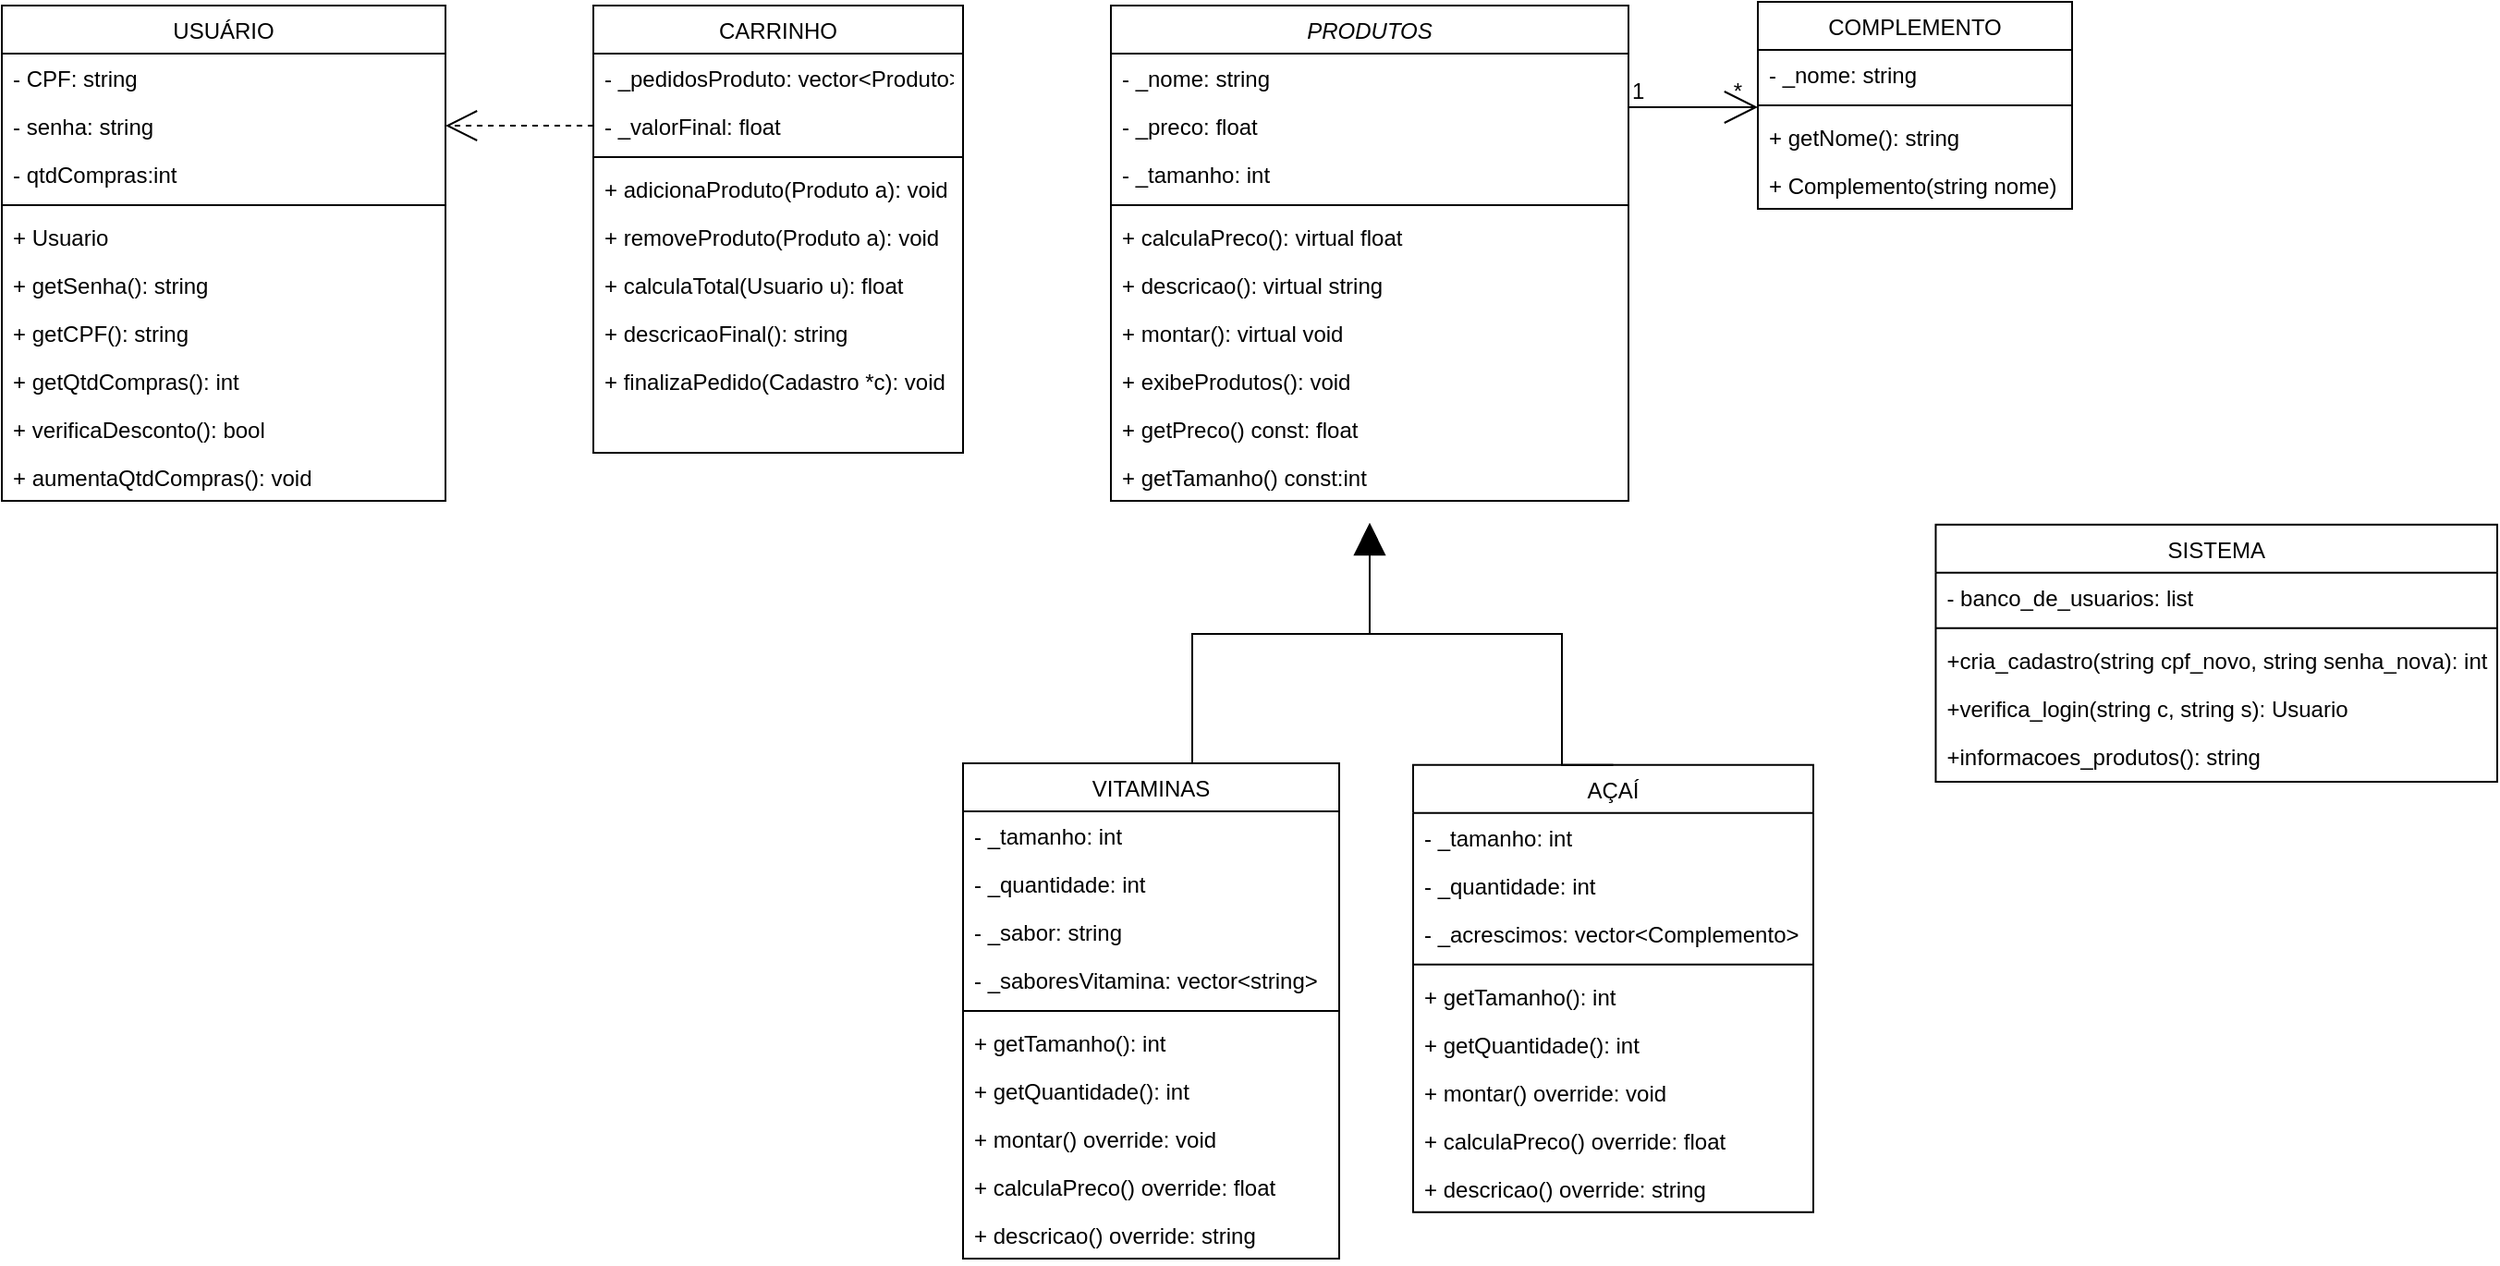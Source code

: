 <mxfile version="20.6.0" type="device"><diagram id="C5RBs43oDa-KdzZeNtuy" name="Page-1"><mxGraphModel dx="1827" dy="704" grid="1" gridSize="10" guides="1" tooltips="1" connect="1" arrows="1" fold="1" page="1" pageScale="1" pageWidth="1654" pageHeight="2336" math="0" shadow="0"><root><mxCell id="WIyWlLk6GJQsqaUBKTNV-0"/><mxCell id="WIyWlLk6GJQsqaUBKTNV-1" parent="WIyWlLk6GJQsqaUBKTNV-0"/><mxCell id="zkfFHV4jXpPFQw0GAbJ--0" value="PRODUTOS" style="swimlane;fontStyle=2;align=center;verticalAlign=top;childLayout=stackLayout;horizontal=1;startSize=26;horizontalStack=0;resizeParent=1;resizeLast=0;collapsible=1;marginBottom=0;rounded=0;shadow=0;strokeWidth=1;" parent="WIyWlLk6GJQsqaUBKTNV-1" vertex="1"><mxGeometry x="840" y="320" width="280" height="268" as="geometry"><mxRectangle x="220" y="120" width="160" height="26" as="alternateBounds"/></mxGeometry></mxCell><mxCell id="zkfFHV4jXpPFQw0GAbJ--3" value="- _nome: string" style="text;align=left;verticalAlign=top;spacingLeft=4;spacingRight=4;overflow=hidden;rotatable=0;points=[[0,0.5],[1,0.5]];portConstraint=eastwest;rounded=0;shadow=0;html=0;" parent="zkfFHV4jXpPFQw0GAbJ--0" vertex="1"><mxGeometry y="26" width="280" height="26" as="geometry"/></mxCell><mxCell id="STIzrpk7gZ1dZnTW2SCc-5" value="- _preco: float" style="text;align=left;verticalAlign=top;spacingLeft=4;spacingRight=4;overflow=hidden;rotatable=0;points=[[0,0.5],[1,0.5]];portConstraint=eastwest;rounded=0;shadow=0;html=0;" vertex="1" parent="zkfFHV4jXpPFQw0GAbJ--0"><mxGeometry y="52" width="280" height="26" as="geometry"/></mxCell><mxCell id="STIzrpk7gZ1dZnTW2SCc-6" value="- _tamanho: int" style="text;align=left;verticalAlign=top;spacingLeft=4;spacingRight=4;overflow=hidden;rotatable=0;points=[[0,0.5],[1,0.5]];portConstraint=eastwest;rounded=0;shadow=0;html=0;" vertex="1" parent="zkfFHV4jXpPFQw0GAbJ--0"><mxGeometry y="78" width="280" height="26" as="geometry"/></mxCell><mxCell id="zkfFHV4jXpPFQw0GAbJ--4" value="" style="line;html=1;strokeWidth=1;align=left;verticalAlign=middle;spacingTop=-1;spacingLeft=3;spacingRight=3;rotatable=0;labelPosition=right;points=[];portConstraint=eastwest;" parent="zkfFHV4jXpPFQw0GAbJ--0" vertex="1"><mxGeometry y="104" width="280" height="8" as="geometry"/></mxCell><mxCell id="2W2O7efLA2-KB0Ci3Ubi-0" value="+ calculaPreco(): virtual float" style="text;align=left;verticalAlign=top;spacingLeft=4;spacingRight=4;overflow=hidden;rotatable=0;points=[[0,0.5],[1,0.5]];portConstraint=eastwest;" parent="zkfFHV4jXpPFQw0GAbJ--0" vertex="1"><mxGeometry y="112" width="280" height="26" as="geometry"/></mxCell><mxCell id="zkfFHV4jXpPFQw0GAbJ--5" value="+ descricao(): virtual string" style="text;align=left;verticalAlign=top;spacingLeft=4;spacingRight=4;overflow=hidden;rotatable=0;points=[[0,0.5],[1,0.5]];portConstraint=eastwest;" parent="zkfFHV4jXpPFQw0GAbJ--0" vertex="1"><mxGeometry y="138" width="280" height="26" as="geometry"/></mxCell><mxCell id="2W2O7efLA2-KB0Ci3Ubi-1" value="+ montar(): virtual void" style="text;align=left;verticalAlign=top;spacingLeft=4;spacingRight=4;overflow=hidden;rotatable=0;points=[[0,0.5],[1,0.5]];portConstraint=eastwest;" parent="zkfFHV4jXpPFQw0GAbJ--0" vertex="1"><mxGeometry y="164" width="280" height="26" as="geometry"/></mxCell><mxCell id="STIzrpk7gZ1dZnTW2SCc-7" value="+ exibeProdutos(): void" style="text;align=left;verticalAlign=top;spacingLeft=4;spacingRight=4;overflow=hidden;rotatable=0;points=[[0,0.5],[1,0.5]];portConstraint=eastwest;" vertex="1" parent="zkfFHV4jXpPFQw0GAbJ--0"><mxGeometry y="190" width="280" height="26" as="geometry"/></mxCell><mxCell id="STIzrpk7gZ1dZnTW2SCc-8" value="+ getPreco() const: float" style="text;align=left;verticalAlign=top;spacingLeft=4;spacingRight=4;overflow=hidden;rotatable=0;points=[[0,0.5],[1,0.5]];portConstraint=eastwest;" vertex="1" parent="zkfFHV4jXpPFQw0GAbJ--0"><mxGeometry y="216" width="280" height="26" as="geometry"/></mxCell><mxCell id="STIzrpk7gZ1dZnTW2SCc-9" value="+ getTamanho() const:int" style="text;align=left;verticalAlign=top;spacingLeft=4;spacingRight=4;overflow=hidden;rotatable=0;points=[[0,0.5],[1,0.5]];portConstraint=eastwest;" vertex="1" parent="zkfFHV4jXpPFQw0GAbJ--0"><mxGeometry y="242" width="280" height="26" as="geometry"/></mxCell><mxCell id="zkfFHV4jXpPFQw0GAbJ--17" value="COMPLEMENTO" style="swimlane;fontStyle=0;align=center;verticalAlign=top;childLayout=stackLayout;horizontal=1;startSize=26;horizontalStack=0;resizeParent=1;resizeLast=0;collapsible=1;marginBottom=0;rounded=0;shadow=0;strokeWidth=1;" parent="WIyWlLk6GJQsqaUBKTNV-1" vertex="1"><mxGeometry x="1190" y="318" width="170" height="112" as="geometry"><mxRectangle x="550" y="140" width="160" height="26" as="alternateBounds"/></mxGeometry></mxCell><mxCell id="zkfFHV4jXpPFQw0GAbJ--18" value="- _nome: string" style="text;align=left;verticalAlign=top;spacingLeft=4;spacingRight=4;overflow=hidden;rotatable=0;points=[[0,0.5],[1,0.5]];portConstraint=eastwest;" parent="zkfFHV4jXpPFQw0GAbJ--17" vertex="1"><mxGeometry y="26" width="170" height="26" as="geometry"/></mxCell><mxCell id="zkfFHV4jXpPFQw0GAbJ--23" value="" style="line;html=1;strokeWidth=1;align=left;verticalAlign=middle;spacingTop=-1;spacingLeft=3;spacingRight=3;rotatable=0;labelPosition=right;points=[];portConstraint=eastwest;" parent="zkfFHV4jXpPFQw0GAbJ--17" vertex="1"><mxGeometry y="52" width="170" height="8" as="geometry"/></mxCell><mxCell id="zkfFHV4jXpPFQw0GAbJ--24" value="+ getNome(): string" style="text;align=left;verticalAlign=top;spacingLeft=4;spacingRight=4;overflow=hidden;rotatable=0;points=[[0,0.5],[1,0.5]];portConstraint=eastwest;" parent="zkfFHV4jXpPFQw0GAbJ--17" vertex="1"><mxGeometry y="60" width="170" height="26" as="geometry"/></mxCell><mxCell id="STIzrpk7gZ1dZnTW2SCc-23" value="+ Complemento(string nome)" style="text;align=left;verticalAlign=top;spacingLeft=4;spacingRight=4;overflow=hidden;rotatable=0;points=[[0,0.5],[1,0.5]];portConstraint=eastwest;" vertex="1" parent="zkfFHV4jXpPFQw0GAbJ--17"><mxGeometry y="86" width="170" height="26" as="geometry"/></mxCell><mxCell id="zkfFHV4jXpPFQw0GAbJ--26" value="" style="endArrow=open;shadow=0;strokeWidth=1;rounded=0;endFill=1;edgeStyle=elbowEdgeStyle;elbow=vertical;endSize=16;" parent="WIyWlLk6GJQsqaUBKTNV-1" source="zkfFHV4jXpPFQw0GAbJ--0" target="zkfFHV4jXpPFQw0GAbJ--17" edge="1"><mxGeometry x="0.5" y="41" relative="1" as="geometry"><mxPoint x="1210" y="482" as="sourcePoint"/><mxPoint x="1370" y="482" as="targetPoint"/><mxPoint x="-40" y="32" as="offset"/></mxGeometry></mxCell><mxCell id="zkfFHV4jXpPFQw0GAbJ--27" value="1" style="resizable=0;align=left;verticalAlign=bottom;labelBackgroundColor=none;fontSize=12;" parent="zkfFHV4jXpPFQw0GAbJ--26" connectable="0" vertex="1"><mxGeometry x="-1" relative="1" as="geometry"><mxPoint as="offset"/></mxGeometry></mxCell><mxCell id="zkfFHV4jXpPFQw0GAbJ--28" value="*" style="resizable=0;align=right;verticalAlign=bottom;labelBackgroundColor=none;fontSize=12;" parent="zkfFHV4jXpPFQw0GAbJ--26" connectable="0" vertex="1"><mxGeometry x="1" relative="1" as="geometry"><mxPoint x="-7" as="offset"/></mxGeometry></mxCell><mxCell id="2W2O7efLA2-KB0Ci3Ubi-6" value="USUÁRIO" style="swimlane;fontStyle=0;align=center;verticalAlign=top;childLayout=stackLayout;horizontal=1;startSize=26;horizontalStack=0;resizeParent=1;resizeLast=0;collapsible=1;marginBottom=0;rounded=0;shadow=0;strokeWidth=1;" parent="WIyWlLk6GJQsqaUBKTNV-1" vertex="1"><mxGeometry x="240" y="320" width="240" height="268" as="geometry"><mxRectangle x="130" y="380" width="160" height="26" as="alternateBounds"/></mxGeometry></mxCell><mxCell id="2W2O7efLA2-KB0Ci3Ubi-7" value="- CPF: string" style="text;align=left;verticalAlign=top;spacingLeft=4;spacingRight=4;overflow=hidden;rotatable=0;points=[[0,0.5],[1,0.5]];portConstraint=eastwest;" parent="2W2O7efLA2-KB0Ci3Ubi-6" vertex="1"><mxGeometry y="26" width="240" height="26" as="geometry"/></mxCell><mxCell id="2W2O7efLA2-KB0Ci3Ubi-8" value="- senha: string" style="text;align=left;verticalAlign=top;spacingLeft=4;spacingRight=4;overflow=hidden;rotatable=0;points=[[0,0.5],[1,0.5]];portConstraint=eastwest;rounded=0;shadow=0;html=0;" parent="2W2O7efLA2-KB0Ci3Ubi-6" vertex="1"><mxGeometry y="52" width="240" height="26" as="geometry"/></mxCell><mxCell id="2W2O7efLA2-KB0Ci3Ubi-13" value="- qtdCompras:int" style="text;align=left;verticalAlign=top;spacingLeft=4;spacingRight=4;overflow=hidden;rotatable=0;points=[[0,0.5],[1,0.5]];portConstraint=eastwest;rounded=0;shadow=0;html=0;" parent="2W2O7efLA2-KB0Ci3Ubi-6" vertex="1"><mxGeometry y="78" width="240" height="26" as="geometry"/></mxCell><mxCell id="2W2O7efLA2-KB0Ci3Ubi-16" value="" style="line;html=1;strokeWidth=1;align=left;verticalAlign=middle;spacingTop=-1;spacingLeft=3;spacingRight=3;rotatable=0;labelPosition=right;points=[];portConstraint=eastwest;" parent="2W2O7efLA2-KB0Ci3Ubi-6" vertex="1"><mxGeometry y="104" width="240" height="8" as="geometry"/></mxCell><mxCell id="2W2O7efLA2-KB0Ci3Ubi-17" value="+ Usuario" style="text;align=left;verticalAlign=top;spacingLeft=4;spacingRight=4;overflow=hidden;rotatable=0;points=[[0,0.5],[1,0.5]];portConstraint=eastwest;" parent="2W2O7efLA2-KB0Ci3Ubi-6" vertex="1"><mxGeometry y="112" width="240" height="26" as="geometry"/></mxCell><mxCell id="2W2O7efLA2-KB0Ci3Ubi-18" value="+ getSenha(): string" style="text;align=left;verticalAlign=top;spacingLeft=4;spacingRight=4;overflow=hidden;rotatable=0;points=[[0,0.5],[1,0.5]];portConstraint=eastwest;rounded=0;shadow=0;html=0;" parent="2W2O7efLA2-KB0Ci3Ubi-6" vertex="1"><mxGeometry y="138" width="240" height="26" as="geometry"/></mxCell><mxCell id="2W2O7efLA2-KB0Ci3Ubi-19" value="+ getCPF(): string" style="text;align=left;verticalAlign=top;spacingLeft=4;spacingRight=4;overflow=hidden;rotatable=0;points=[[0,0.5],[1,0.5]];portConstraint=eastwest;rounded=0;shadow=0;html=0;" parent="2W2O7efLA2-KB0Ci3Ubi-6" vertex="1"><mxGeometry y="164" width="240" height="26" as="geometry"/></mxCell><mxCell id="r3M6E0WN0Lnk4v6JPJmN-32" value="+ getQtdCompras(): int" style="text;align=left;verticalAlign=top;spacingLeft=4;spacingRight=4;overflow=hidden;rotatable=0;points=[[0,0.5],[1,0.5]];portConstraint=eastwest;rounded=0;shadow=0;html=0;" parent="2W2O7efLA2-KB0Ci3Ubi-6" vertex="1"><mxGeometry y="190" width="240" height="26" as="geometry"/></mxCell><mxCell id="r3M6E0WN0Lnk4v6JPJmN-33" value="+ verificaDesconto(): bool&#10;" style="text;align=left;verticalAlign=top;spacingLeft=4;spacingRight=4;overflow=hidden;rotatable=0;points=[[0,0.5],[1,0.5]];portConstraint=eastwest;rounded=0;shadow=0;html=0;" parent="2W2O7efLA2-KB0Ci3Ubi-6" vertex="1"><mxGeometry y="216" width="240" height="26" as="geometry"/></mxCell><mxCell id="2W2O7efLA2-KB0Ci3Ubi-21" value="+ aumentaQtdCompras(): void&#10;" style="text;align=left;verticalAlign=top;spacingLeft=4;spacingRight=4;overflow=hidden;rotatable=0;points=[[0,0.5],[1,0.5]];portConstraint=eastwest;rounded=0;shadow=0;html=0;" parent="2W2O7efLA2-KB0Ci3Ubi-6" vertex="1"><mxGeometry y="242" width="240" height="26" as="geometry"/></mxCell><mxCell id="2W2O7efLA2-KB0Ci3Ubi-25" value="CARRINHO" style="swimlane;fontStyle=0;align=center;verticalAlign=top;childLayout=stackLayout;horizontal=1;startSize=26;horizontalStack=0;resizeParent=1;resizeLast=0;collapsible=1;marginBottom=0;rounded=0;shadow=0;strokeWidth=1;" parent="WIyWlLk6GJQsqaUBKTNV-1" vertex="1"><mxGeometry x="560" y="320" width="200" height="242" as="geometry"><mxRectangle x="340" y="380" width="170" height="26" as="alternateBounds"/></mxGeometry></mxCell><mxCell id="2W2O7efLA2-KB0Ci3Ubi-26" value="- _pedidosProduto: vector&lt;Produto&gt;" style="text;align=left;verticalAlign=top;spacingLeft=4;spacingRight=4;overflow=hidden;rotatable=0;points=[[0,0.5],[1,0.5]];portConstraint=eastwest;" parent="2W2O7efLA2-KB0Ci3Ubi-25" vertex="1"><mxGeometry y="26" width="200" height="26" as="geometry"/></mxCell><mxCell id="2W2O7efLA2-KB0Ci3Ubi-28" value="- _valorFinal: float" style="text;align=left;verticalAlign=top;spacingLeft=4;spacingRight=4;overflow=hidden;rotatable=0;points=[[0,0.5],[1,0.5]];portConstraint=eastwest;" parent="2W2O7efLA2-KB0Ci3Ubi-25" vertex="1"><mxGeometry y="52" width="200" height="26" as="geometry"/></mxCell><mxCell id="2W2O7efLA2-KB0Ci3Ubi-27" value="" style="line;html=1;strokeWidth=1;align=left;verticalAlign=middle;spacingTop=-1;spacingLeft=3;spacingRight=3;rotatable=0;labelPosition=right;points=[];portConstraint=eastwest;" parent="2W2O7efLA2-KB0Ci3Ubi-25" vertex="1"><mxGeometry y="78" width="200" height="8" as="geometry"/></mxCell><mxCell id="2W2O7efLA2-KB0Ci3Ubi-30" value="+ adicionaProduto(Produto a): void" style="text;align=left;verticalAlign=top;spacingLeft=4;spacingRight=4;overflow=hidden;rotatable=0;points=[[0,0.5],[1,0.5]];portConstraint=eastwest;" parent="2W2O7efLA2-KB0Ci3Ubi-25" vertex="1"><mxGeometry y="86" width="200" height="26" as="geometry"/></mxCell><mxCell id="2W2O7efLA2-KB0Ci3Ubi-31" value="+ removeProduto(Produto a): void" style="text;align=left;verticalAlign=top;spacingLeft=4;spacingRight=4;overflow=hidden;rotatable=0;points=[[0,0.5],[1,0.5]];portConstraint=eastwest;" parent="2W2O7efLA2-KB0Ci3Ubi-25" vertex="1"><mxGeometry y="112" width="200" height="26" as="geometry"/></mxCell><mxCell id="2W2O7efLA2-KB0Ci3Ubi-33" value="+ calculaTotal(Usuario u): float" style="text;align=left;verticalAlign=top;spacingLeft=4;spacingRight=4;overflow=hidden;rotatable=0;points=[[0,0.5],[1,0.5]];portConstraint=eastwest;" parent="2W2O7efLA2-KB0Ci3Ubi-25" vertex="1"><mxGeometry y="138" width="200" height="26" as="geometry"/></mxCell><mxCell id="2W2O7efLA2-KB0Ci3Ubi-34" value="+ descricaoFinal(): string" style="text;align=left;verticalAlign=top;spacingLeft=4;spacingRight=4;overflow=hidden;rotatable=0;points=[[0,0.5],[1,0.5]];portConstraint=eastwest;" parent="2W2O7efLA2-KB0Ci3Ubi-25" vertex="1"><mxGeometry y="164" width="200" height="26" as="geometry"/></mxCell><mxCell id="2W2O7efLA2-KB0Ci3Ubi-35" value="+ finalizaPedido(Cadastro *c): void" style="text;align=left;verticalAlign=top;spacingLeft=4;spacingRight=4;overflow=hidden;rotatable=0;points=[[0,0.5],[1,0.5]];portConstraint=eastwest;" parent="2W2O7efLA2-KB0Ci3Ubi-25" vertex="1"><mxGeometry y="190" width="200" height="26" as="geometry"/></mxCell><mxCell id="2W2O7efLA2-KB0Ci3Ubi-36" style="edgeStyle=orthogonalEdgeStyle;rounded=0;orthogonalLoop=1;jettySize=auto;html=1;exitX=0;exitY=0.5;exitDx=0;exitDy=0;entryX=1;entryY=0.5;entryDx=0;entryDy=0;endArrow=open;endFill=0;dashed=1;endSize=15;" parent="WIyWlLk6GJQsqaUBKTNV-1" source="2W2O7efLA2-KB0Ci3Ubi-28" target="2W2O7efLA2-KB0Ci3Ubi-8" edge="1"><mxGeometry relative="1" as="geometry"/></mxCell><mxCell id="STIzrpk7gZ1dZnTW2SCc-10" style="edgeStyle=orthogonalEdgeStyle;rounded=0;orthogonalLoop=1;jettySize=auto;html=1;exitX=0.5;exitY=0;exitDx=0;exitDy=0;" edge="1" parent="WIyWlLk6GJQsqaUBKTNV-1" source="r3M6E0WN0Lnk4v6JPJmN-1"><mxGeometry relative="1" as="geometry"><mxPoint x="980" y="600" as="targetPoint"/><Array as="points"><mxPoint x="884" y="660"/><mxPoint x="980" y="660"/></Array></mxGeometry></mxCell><mxCell id="r3M6E0WN0Lnk4v6JPJmN-1" value="VITAMINAS" style="swimlane;fontStyle=0;align=center;verticalAlign=top;childLayout=stackLayout;horizontal=1;startSize=26;horizontalStack=0;resizeParent=1;resizeLast=0;collapsible=1;marginBottom=0;rounded=0;shadow=0;strokeWidth=1;" parent="WIyWlLk6GJQsqaUBKTNV-1" vertex="1"><mxGeometry x="760" y="730" width="203.5" height="268" as="geometry"><mxRectangle x="550" y="140" width="160" height="26" as="alternateBounds"/></mxGeometry></mxCell><mxCell id="STIzrpk7gZ1dZnTW2SCc-16" value="- _tamanho: int" style="text;align=left;verticalAlign=top;spacingLeft=4;spacingRight=4;overflow=hidden;rotatable=0;points=[[0,0.5],[1,0.5]];portConstraint=eastwest;" vertex="1" parent="r3M6E0WN0Lnk4v6JPJmN-1"><mxGeometry y="26" width="203.5" height="26" as="geometry"/></mxCell><mxCell id="STIzrpk7gZ1dZnTW2SCc-17" value="- _quantidade: int" style="text;align=left;verticalAlign=top;spacingLeft=4;spacingRight=4;overflow=hidden;rotatable=0;points=[[0,0.5],[1,0.5]];portConstraint=eastwest;" vertex="1" parent="r3M6E0WN0Lnk4v6JPJmN-1"><mxGeometry y="52" width="203.5" height="26" as="geometry"/></mxCell><mxCell id="STIzrpk7gZ1dZnTW2SCc-18" value="- _sabor: string" style="text;align=left;verticalAlign=top;spacingLeft=4;spacingRight=4;overflow=hidden;rotatable=0;points=[[0,0.5],[1,0.5]];portConstraint=eastwest;" vertex="1" parent="r3M6E0WN0Lnk4v6JPJmN-1"><mxGeometry y="78" width="203.5" height="26" as="geometry"/></mxCell><mxCell id="r3M6E0WN0Lnk4v6JPJmN-2" value="- _saboresVitamina: vector&lt;string&gt;" style="text;align=left;verticalAlign=top;spacingLeft=4;spacingRight=4;overflow=hidden;rotatable=0;points=[[0,0.5],[1,0.5]];portConstraint=eastwest;" parent="r3M6E0WN0Lnk4v6JPJmN-1" vertex="1"><mxGeometry y="104" width="203.5" height="26" as="geometry"/></mxCell><mxCell id="r3M6E0WN0Lnk4v6JPJmN-4" value="" style="line;html=1;strokeWidth=1;align=left;verticalAlign=middle;spacingTop=-1;spacingLeft=3;spacingRight=3;rotatable=0;labelPosition=right;points=[];portConstraint=eastwest;" parent="r3M6E0WN0Lnk4v6JPJmN-1" vertex="1"><mxGeometry y="130" width="203.5" height="8" as="geometry"/></mxCell><mxCell id="STIzrpk7gZ1dZnTW2SCc-19" value="+ getTamanho(): int" style="text;align=left;verticalAlign=top;spacingLeft=4;spacingRight=4;overflow=hidden;rotatable=0;points=[[0,0.5],[1,0.5]];portConstraint=eastwest;" vertex="1" parent="r3M6E0WN0Lnk4v6JPJmN-1"><mxGeometry y="138" width="203.5" height="26" as="geometry"/></mxCell><mxCell id="STIzrpk7gZ1dZnTW2SCc-20" value="+ getQuantidade(): int" style="text;align=left;verticalAlign=top;spacingLeft=4;spacingRight=4;overflow=hidden;rotatable=0;points=[[0,0.5],[1,0.5]];portConstraint=eastwest;" vertex="1" parent="r3M6E0WN0Lnk4v6JPJmN-1"><mxGeometry y="164" width="203.5" height="26" as="geometry"/></mxCell><mxCell id="STIzrpk7gZ1dZnTW2SCc-21" value="+ montar() override: void" style="text;align=left;verticalAlign=top;spacingLeft=4;spacingRight=4;overflow=hidden;rotatable=0;points=[[0,0.5],[1,0.5]];portConstraint=eastwest;" vertex="1" parent="r3M6E0WN0Lnk4v6JPJmN-1"><mxGeometry y="190" width="203.5" height="26" as="geometry"/></mxCell><mxCell id="STIzrpk7gZ1dZnTW2SCc-22" value="+ calculaPreco() override: float" style="text;align=left;verticalAlign=top;spacingLeft=4;spacingRight=4;overflow=hidden;rotatable=0;points=[[0,0.5],[1,0.5]];portConstraint=eastwest;" vertex="1" parent="r3M6E0WN0Lnk4v6JPJmN-1"><mxGeometry y="216" width="203.5" height="26" as="geometry"/></mxCell><mxCell id="r3M6E0WN0Lnk4v6JPJmN-5" value="+ descricao() override: string" style="text;align=left;verticalAlign=top;spacingLeft=4;spacingRight=4;overflow=hidden;rotatable=0;points=[[0,0.5],[1,0.5]];portConstraint=eastwest;" parent="r3M6E0WN0Lnk4v6JPJmN-1" vertex="1"><mxGeometry y="242" width="203.5" height="26" as="geometry"/></mxCell><mxCell id="r3M6E0WN0Lnk4v6JPJmN-8" value="AÇAÍ" style="swimlane;fontStyle=0;align=center;verticalAlign=top;childLayout=stackLayout;horizontal=1;startSize=26;horizontalStack=0;resizeParent=1;resizeLast=0;collapsible=1;marginBottom=0;rounded=0;shadow=0;strokeWidth=1;" parent="WIyWlLk6GJQsqaUBKTNV-1" vertex="1"><mxGeometry x="1003.5" y="730.9" width="216.5" height="242" as="geometry"><mxRectangle x="550" y="140" width="160" height="26" as="alternateBounds"/></mxGeometry></mxCell><mxCell id="r3M6E0WN0Lnk4v6JPJmN-9" value="- _tamanho: int" style="text;align=left;verticalAlign=top;spacingLeft=4;spacingRight=4;overflow=hidden;rotatable=0;points=[[0,0.5],[1,0.5]];portConstraint=eastwest;" parent="r3M6E0WN0Lnk4v6JPJmN-8" vertex="1"><mxGeometry y="26" width="216.5" height="26" as="geometry"/></mxCell><mxCell id="r3M6E0WN0Lnk4v6JPJmN-10" value="- _quantidade: int" style="text;align=left;verticalAlign=top;spacingLeft=4;spacingRight=4;overflow=hidden;rotatable=0;points=[[0,0.5],[1,0.5]];portConstraint=eastwest;rounded=0;shadow=0;html=0;" parent="r3M6E0WN0Lnk4v6JPJmN-8" vertex="1"><mxGeometry y="52" width="216.5" height="26" as="geometry"/></mxCell><mxCell id="r3M6E0WN0Lnk4v6JPJmN-20" value="- _acrescimos: vector&lt;Complemento&gt;" style="text;align=left;verticalAlign=top;spacingLeft=4;spacingRight=4;overflow=hidden;rotatable=0;points=[[0,0.5],[1,0.5]];portConstraint=eastwest;rounded=0;shadow=0;html=0;" parent="r3M6E0WN0Lnk4v6JPJmN-8" vertex="1"><mxGeometry y="78" width="216.5" height="26" as="geometry"/></mxCell><mxCell id="r3M6E0WN0Lnk4v6JPJmN-11" value="" style="line;html=1;strokeWidth=1;align=left;verticalAlign=middle;spacingTop=-1;spacingLeft=3;spacingRight=3;rotatable=0;labelPosition=right;points=[];portConstraint=eastwest;" parent="r3M6E0WN0Lnk4v6JPJmN-8" vertex="1"><mxGeometry y="104" width="216.5" height="8" as="geometry"/></mxCell><mxCell id="r3M6E0WN0Lnk4v6JPJmN-12" value="+ getTamanho(): int" style="text;align=left;verticalAlign=top;spacingLeft=4;spacingRight=4;overflow=hidden;rotatable=0;points=[[0,0.5],[1,0.5]];portConstraint=eastwest;" parent="r3M6E0WN0Lnk4v6JPJmN-8" vertex="1"><mxGeometry y="112" width="216.5" height="26" as="geometry"/></mxCell><mxCell id="r3M6E0WN0Lnk4v6JPJmN-13" value="+ getQuantidade(): int" style="text;align=left;verticalAlign=top;spacingLeft=4;spacingRight=4;overflow=hidden;rotatable=0;points=[[0,0.5],[1,0.5]];portConstraint=eastwest;" parent="r3M6E0WN0Lnk4v6JPJmN-8" vertex="1"><mxGeometry y="138" width="216.5" height="26" as="geometry"/></mxCell><mxCell id="STIzrpk7gZ1dZnTW2SCc-13" value="+ montar() override: void" style="text;align=left;verticalAlign=top;spacingLeft=4;spacingRight=4;overflow=hidden;rotatable=0;points=[[0,0.5],[1,0.5]];portConstraint=eastwest;" vertex="1" parent="r3M6E0WN0Lnk4v6JPJmN-8"><mxGeometry y="164" width="216.5" height="26" as="geometry"/></mxCell><mxCell id="STIzrpk7gZ1dZnTW2SCc-14" value="+ calculaPreco() override: float" style="text;align=left;verticalAlign=top;spacingLeft=4;spacingRight=4;overflow=hidden;rotatable=0;points=[[0,0.5],[1,0.5]];portConstraint=eastwest;" vertex="1" parent="r3M6E0WN0Lnk4v6JPJmN-8"><mxGeometry y="190" width="216.5" height="26" as="geometry"/></mxCell><mxCell id="STIzrpk7gZ1dZnTW2SCc-15" value="+ descricao() override: string" style="text;align=left;verticalAlign=top;spacingLeft=4;spacingRight=4;overflow=hidden;rotatable=0;points=[[0,0.5],[1,0.5]];portConstraint=eastwest;" vertex="1" parent="r3M6E0WN0Lnk4v6JPJmN-8"><mxGeometry y="216" width="216.5" height="26" as="geometry"/></mxCell><mxCell id="r3M6E0WN0Lnk4v6JPJmN-21" value="SISTEMA" style="swimlane;fontStyle=0;align=center;verticalAlign=top;childLayout=stackLayout;horizontal=1;startSize=26;horizontalStack=0;resizeParent=1;resizeLast=0;collapsible=1;marginBottom=0;rounded=0;shadow=0;strokeWidth=1;" parent="WIyWlLk6GJQsqaUBKTNV-1" vertex="1"><mxGeometry x="1286.23" y="600.9" width="303.77" height="139.1" as="geometry"><mxRectangle x="550" y="140" width="160" height="26" as="alternateBounds"/></mxGeometry></mxCell><mxCell id="r3M6E0WN0Lnk4v6JPJmN-22" value="- banco_de_usuarios: list" style="text;align=left;verticalAlign=top;spacingLeft=4;spacingRight=4;overflow=hidden;rotatable=0;points=[[0,0.5],[1,0.5]];portConstraint=eastwest;" parent="r3M6E0WN0Lnk4v6JPJmN-21" vertex="1"><mxGeometry y="26" width="303.77" height="26" as="geometry"/></mxCell><mxCell id="r3M6E0WN0Lnk4v6JPJmN-24" value="" style="line;html=1;strokeWidth=1;align=left;verticalAlign=middle;spacingTop=-1;spacingLeft=3;spacingRight=3;rotatable=0;labelPosition=right;points=[];portConstraint=eastwest;" parent="r3M6E0WN0Lnk4v6JPJmN-21" vertex="1"><mxGeometry y="52" width="303.77" height="8" as="geometry"/></mxCell><mxCell id="r3M6E0WN0Lnk4v6JPJmN-25" value="+cria_cadastro(string cpf_novo, string senha_nova): int" style="text;align=left;verticalAlign=top;spacingLeft=4;spacingRight=4;overflow=hidden;rotatable=0;points=[[0,0.5],[1,0.5]];portConstraint=eastwest;" parent="r3M6E0WN0Lnk4v6JPJmN-21" vertex="1"><mxGeometry y="60" width="303.77" height="26" as="geometry"/></mxCell><mxCell id="r3M6E0WN0Lnk4v6JPJmN-26" value="+verifica_login(string c, string s): Usuario" style="text;align=left;verticalAlign=top;spacingLeft=4;spacingRight=4;overflow=hidden;rotatable=0;points=[[0,0.5],[1,0.5]];portConstraint=eastwest;" parent="r3M6E0WN0Lnk4v6JPJmN-21" vertex="1"><mxGeometry y="86" width="303.77" height="26" as="geometry"/></mxCell><mxCell id="r3M6E0WN0Lnk4v6JPJmN-29" value="+informacoes_produtos(): string" style="text;align=left;verticalAlign=top;spacingLeft=4;spacingRight=4;overflow=hidden;rotatable=0;points=[[0,0.5],[1,0.5]];portConstraint=eastwest;" parent="r3M6E0WN0Lnk4v6JPJmN-21" vertex="1"><mxGeometry y="112" width="303.77" height="26" as="geometry"/></mxCell><mxCell id="STIzrpk7gZ1dZnTW2SCc-12" style="edgeStyle=orthogonalEdgeStyle;rounded=0;orthogonalLoop=1;jettySize=auto;html=1;exitX=0.5;exitY=0;exitDx=0;exitDy=0;endArrow=block;endFill=1;endSize=15;" edge="1" parent="WIyWlLk6GJQsqaUBKTNV-1" source="r3M6E0WN0Lnk4v6JPJmN-8"><mxGeometry relative="1" as="geometry"><mxPoint x="980.0" y="600.0" as="targetPoint"/><mxPoint x="1083.5" y="730.9" as="sourcePoint"/><Array as="points"><mxPoint x="1084" y="660"/><mxPoint x="980" y="660"/></Array></mxGeometry></mxCell></root></mxGraphModel></diagram></mxfile>